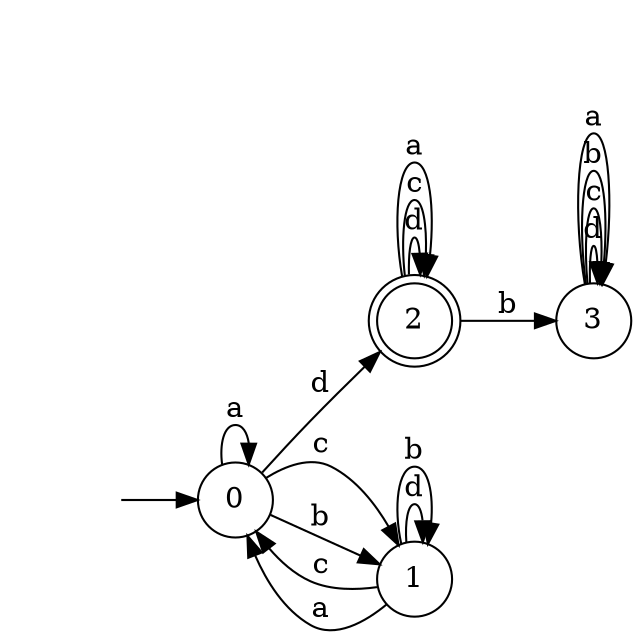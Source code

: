 digraph {
  rankdir=LR;
  0 [label="0", shape = circle];
  0 -> 2 [label="d"];
  0 -> 1 [label="c"];
  0 -> 1 [label="b"];
  0 -> 0 [label="a"];
  1 [label="1", shape = circle];
  1 -> 1 [label="d"];
  1 -> 0 [label="c"];
  1 -> 1 [label="b"];
  1 -> 0 [label="a"];
  2 [label="2", shape = doublecircle];
  2 -> 2 [label="d"];
  2 -> 2 [label="c"];
  2 -> 3 [label="b"];
  2 -> 2 [label="a"];
  3 [label="3", shape = circle];
  3 -> 3 [label="d"];
  3 -> 3 [label="c"];
  3 -> 3 [label="b"];
  3 -> 3 [label="a"];
  4 [label="", shape = plaintext];
  4 -> 0 [label=""];
}

